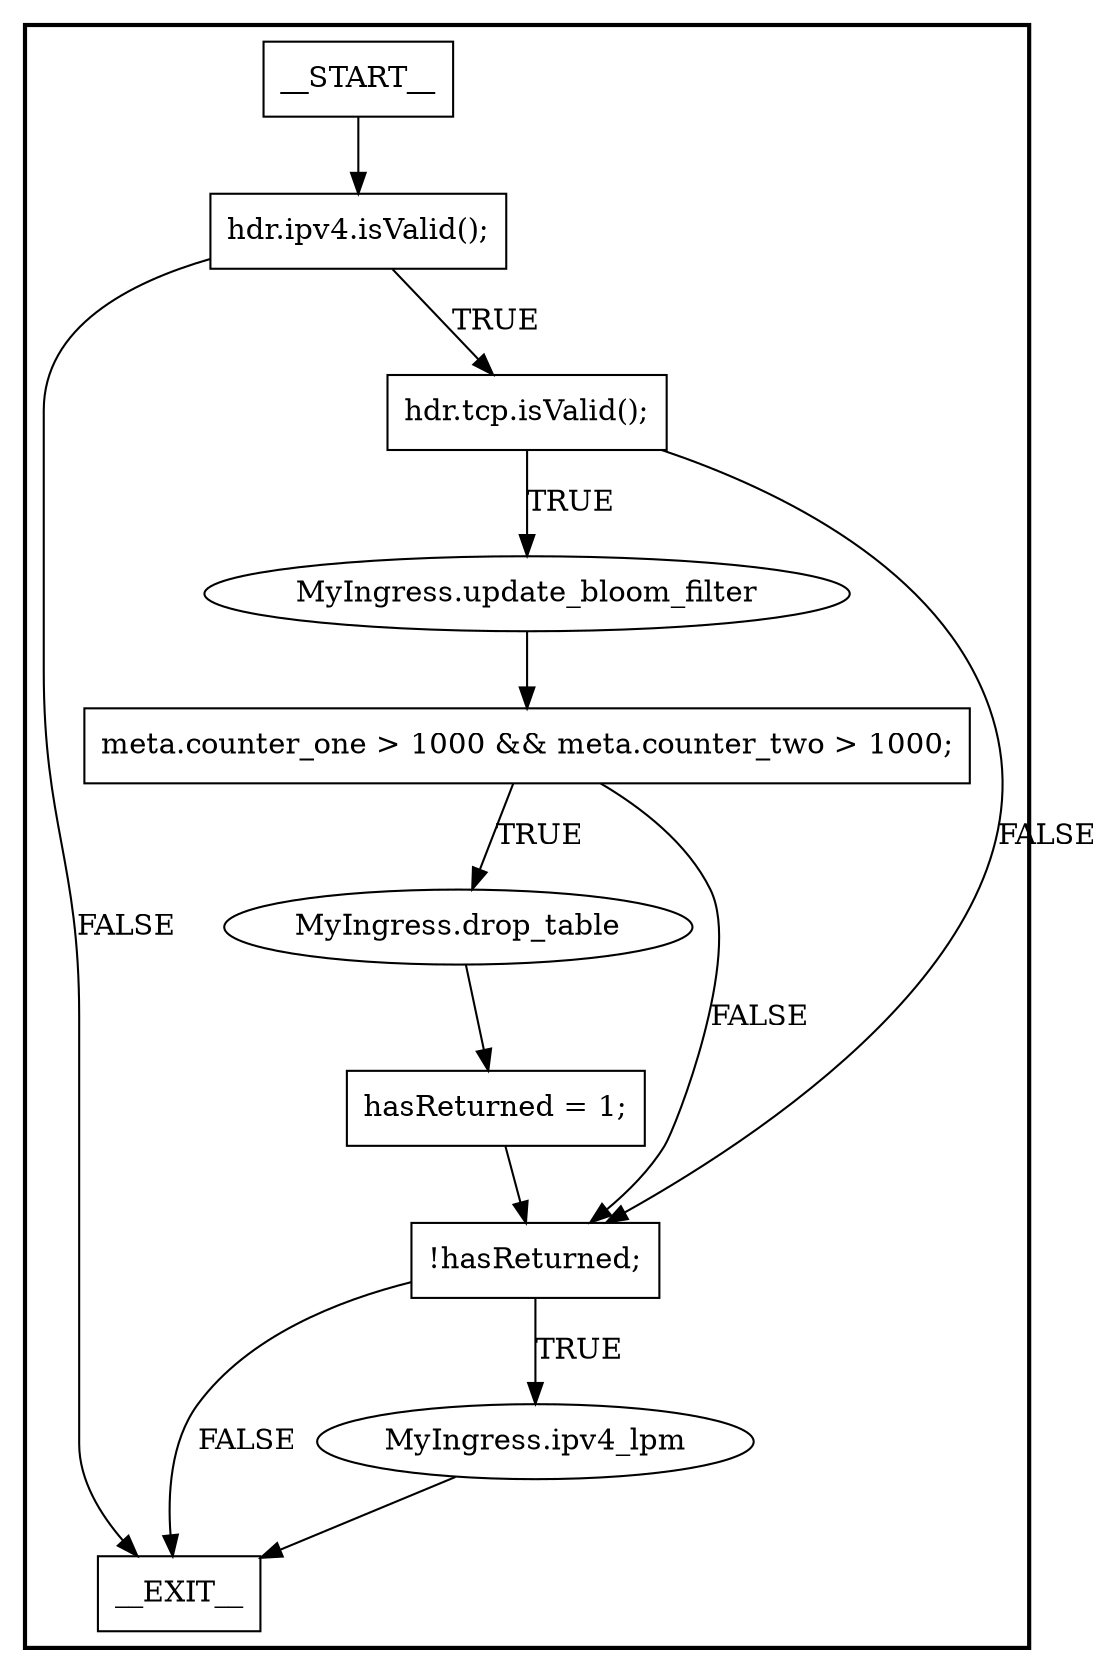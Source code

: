 digraph MyIngress {
subgraph cluster {
graph [
label="", labeljust=r, style=bold];
0[label=__START__, margin="", shape=rectangle, style=solid];
1[label=__EXIT__, margin="", shape=rectangle, style=solid];
2[label="hdr.ipv4.isValid();", margin="", shape=rectangle, style=solid];
3[label="hdr.tcp.isValid();", margin="", shape=rectangle, style=solid];
4[label="MyIngress.update_bloom_filter", margin="", shape=ellipse, style=solid];
5[label="meta.counter_one > 1000 && meta.counter_two > 1000;", margin="", shape=rectangle, style=solid];
6[label="MyIngress.drop_table", margin="", shape=ellipse, style=solid];
7[label="hasReturned = 1;", margin="", shape=rectangle, style=solid];
8[label="!hasReturned;", margin="", shape=rectangle, style=solid];
9[label="MyIngress.ipv4_lpm", margin="", shape=ellipse, style=solid];
0 -> 2[label=""];
2 -> 3[label=TRUE];
2 -> 1[label=FALSE];
3 -> 4[label=TRUE];
3 -> 8[label=FALSE];
4 -> 5[label=""];
5 -> 6[label=TRUE];
5 -> 8[label=FALSE];
6 -> 7[label=""];
7 -> 8[label=""];
8 -> 9[label=TRUE];
8 -> 1[label=FALSE];
9 -> 1[label=""];
}
}
